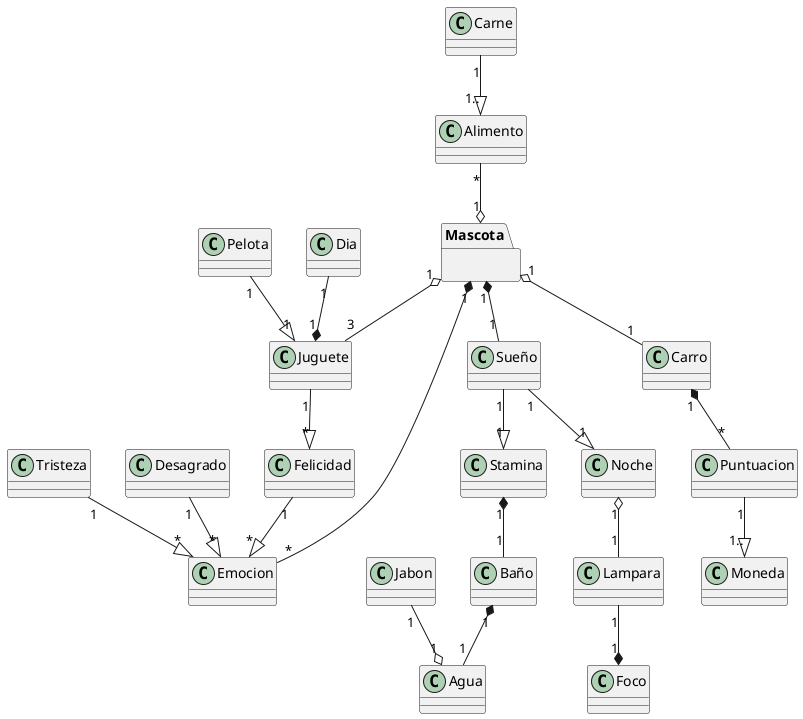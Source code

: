 @startuml 

class Mascota
class Alimento 
class Carne
class Juguete
class Pelota
class Carro
class Stamina
class Jabon
class Agua
class Lampara
class Dia 
class Noche 
class Puntuacion
class Moneda 
class Tristeza
class Felicidad
class Desagrado
class Emocion 
class Foco 
class Sueño 
class Baño

package Mascota{

}
Alimento "*" --o "1" Mascota
Mascota "1" o-- "3" Juguete
Carne "1" --|> "1.." Alimento
Pelota "1" --|> "1" Juguete
Lampara "1" --* "1" Foco

Felicidad "1" --|> "*" Emocion 
Tristeza "1" --|> "*" Emocion
Desagrado "1" --|> "*" Emocion
Mascota "1" *-- "*" Emocion 

Mascota "1" *-- "1" Sueño 

Sueño "1" --|> "1" Noche 
Noche "1" o-- "1" Lampara 
Puntuacion "1" --|> "1.." Moneda 
Juguete "1" --|> "*" Felicidad
Dia "1" --* "1" Juguete

Jabon "1" --o "1" Agua 
Carro "1" *-- "*" Puntuacion

Mascota "1" o-- "1" Carro
Sueño "1" --|> "1" Stamina
Baño "1" *-- "1" Agua

Stamina "1" *-- "1" Baño




@endluml